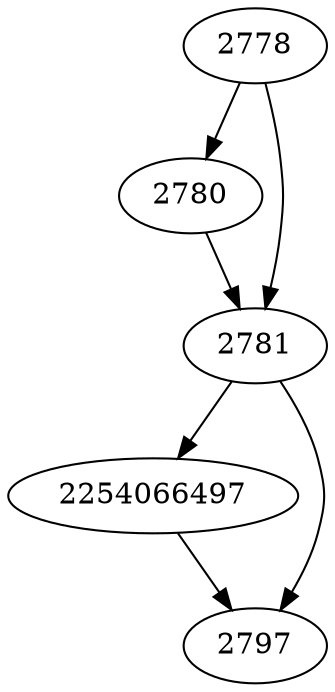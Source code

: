 strict digraph  {
2254066497;
2797;
2778;
2780;
2781;
2254066497 -> 2797;
2778 -> 2780;
2778 -> 2781;
2780 -> 2781;
2781 -> 2254066497;
2781 -> 2797;
}
